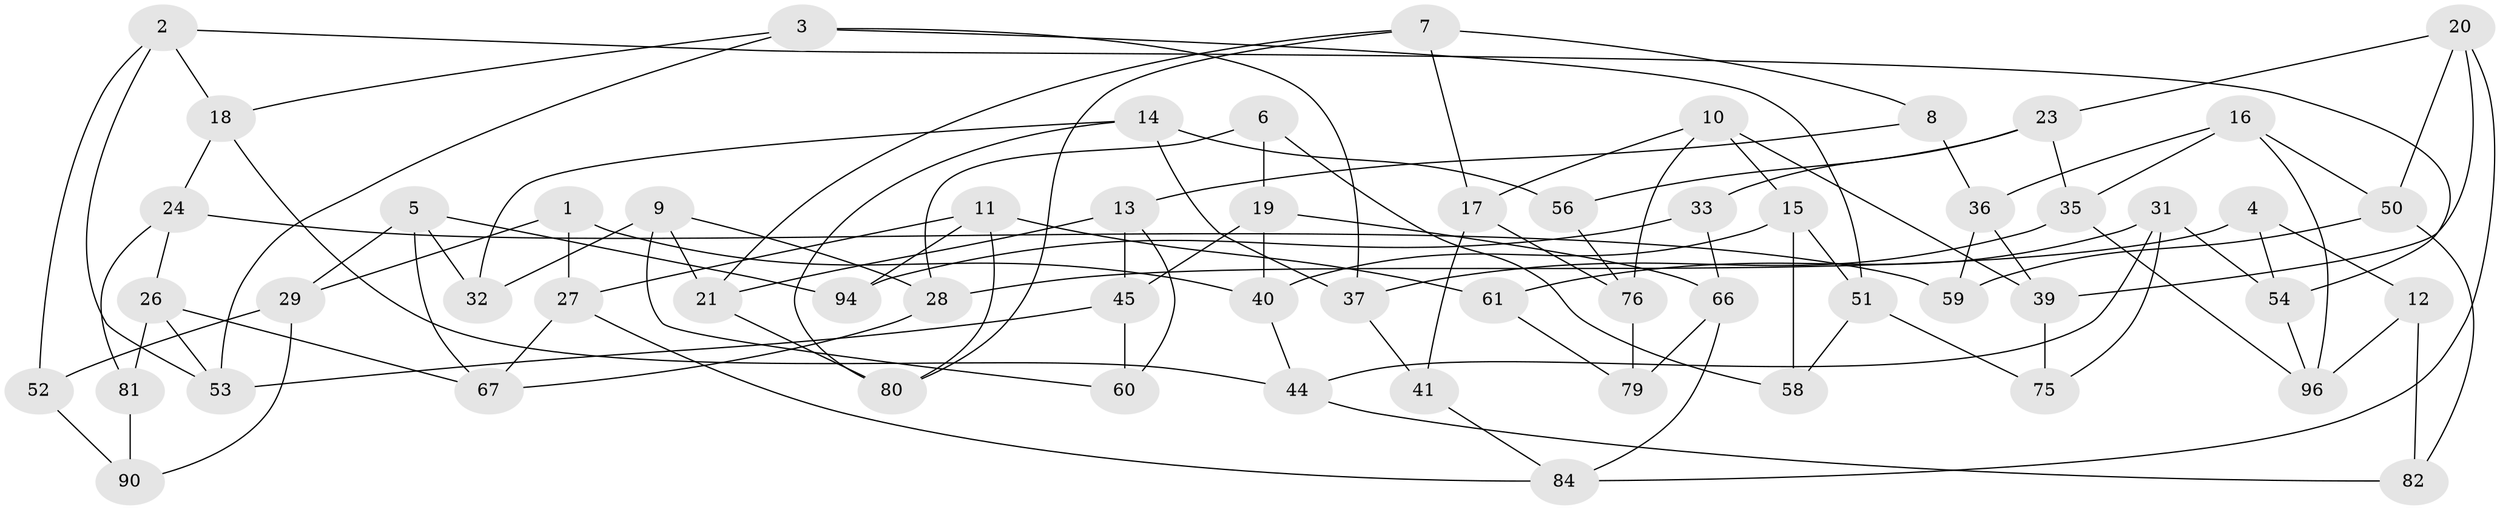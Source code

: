 // original degree distribution, {3: 1.0}
// Generated by graph-tools (version 1.1) at 2025/39/02/21/25 10:39:00]
// undirected, 60 vertices, 110 edges
graph export_dot {
graph [start="1"]
  node [color=gray90,style=filled];
  1;
  2 [super="+98"];
  3 [super="+49"];
  4;
  5 [super="+22"];
  6;
  7 [super="+62"];
  8;
  9 [super="+55"];
  10 [super="+63"];
  11 [super="+78"];
  12;
  13 [super="+70"];
  14 [super="+42"];
  15 [super="+68"];
  16 [super="+64"];
  17 [super="+77"];
  18 [super="+43"];
  19 [super="+95"];
  20 [super="+34"];
  21 [super="+71"];
  23 [super="+25"];
  24 [super="+87"];
  26 [super="+69"];
  27 [super="+91"];
  28 [super="+30"];
  29 [super="+99"];
  31 [super="+38"];
  32;
  33;
  35 [super="+57"];
  36 [super="+46"];
  37 [super="+47"];
  39 [super="+83"];
  40 [super="+88"];
  41;
  44 [super="+73"];
  45 [super="+48"];
  50 [super="+74"];
  51 [super="+92"];
  52;
  53 [super="+65"];
  54 [super="+93"];
  56;
  58;
  59;
  60;
  61;
  66 [super="+72"];
  67 [super="+89"];
  75;
  76 [super="+85"];
  79;
  80 [super="+97"];
  81;
  82;
  84 [super="+86"];
  90;
  94;
  96 [super="+100"];
  1 -- 27;
  1 -- 40;
  1 -- 29;
  2 -- 53;
  2 -- 52;
  2 -- 18;
  2 -- 54;
  3 -- 37;
  3 -- 18;
  3 -- 53;
  3 -- 51;
  4 -- 12;
  4 -- 28;
  4 -- 54;
  5 -- 32;
  5 -- 94;
  5 -- 29;
  5 -- 67;
  6 -- 19;
  6 -- 58;
  6 -- 28;
  7 -- 17;
  7 -- 80;
  7 -- 8;
  7 -- 21;
  8 -- 36;
  8 -- 13;
  9 -- 32;
  9 -- 60;
  9 -- 28;
  9 -- 21;
  10 -- 15;
  10 -- 39;
  10 -- 17;
  10 -- 76;
  11 -- 61;
  11 -- 94;
  11 -- 27;
  11 -- 80;
  12 -- 82;
  12 -- 96;
  13 -- 60;
  13 -- 21;
  13 -- 45;
  14 -- 80;
  14 -- 32;
  14 -- 56;
  14 -- 37;
  15 -- 58;
  15 -- 40;
  15 -- 51;
  16 -- 36;
  16 -- 35;
  16 -- 50;
  16 -- 96;
  17 -- 41;
  17 -- 76;
  18 -- 24;
  18 -- 44;
  19 -- 40;
  19 -- 45;
  19 -- 66;
  20 -- 50;
  20 -- 23;
  20 -- 39;
  20 -- 84;
  21 -- 80;
  23 -- 33;
  23 -- 56;
  23 -- 35;
  24 -- 81;
  24 -- 26;
  24 -- 59;
  26 -- 81;
  26 -- 53;
  26 -- 67;
  27 -- 67;
  27 -- 84;
  28 -- 67;
  29 -- 52;
  29 -- 90;
  31 -- 61;
  31 -- 54;
  31 -- 75;
  31 -- 44;
  33 -- 66;
  33 -- 94;
  35 -- 96;
  35 -- 37;
  36 -- 39;
  36 -- 59;
  37 -- 41;
  39 -- 75;
  40 -- 44;
  41 -- 84;
  44 -- 82;
  45 -- 60;
  45 -- 53;
  50 -- 59;
  50 -- 82;
  51 -- 75;
  51 -- 58;
  52 -- 90;
  54 -- 96;
  56 -- 76;
  61 -- 79;
  66 -- 79;
  66 -- 84;
  76 -- 79;
  81 -- 90;
}
